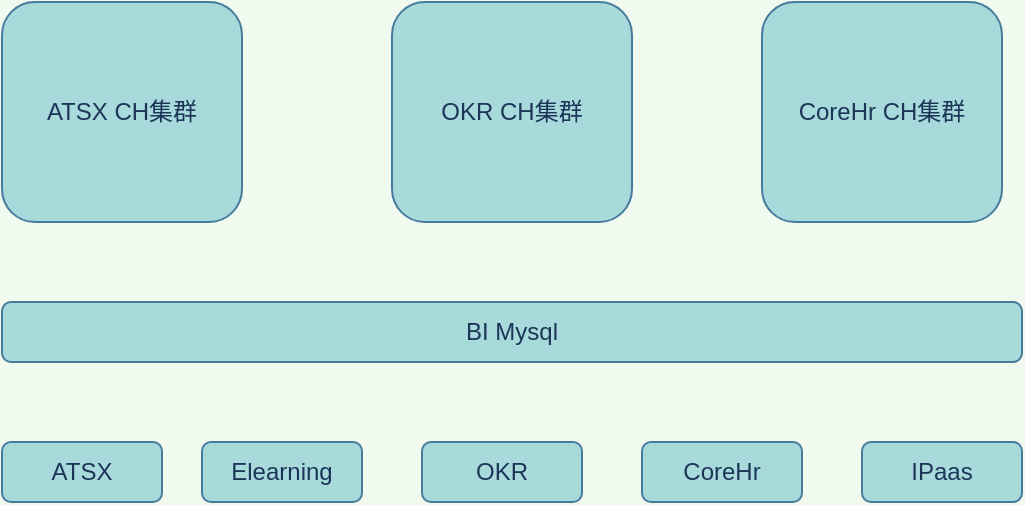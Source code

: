 <mxfile version="15.3.4" type="github">
  <diagram id="vIoO5Jf6p4e1B2wPpIrY" name="Page-1">
    <mxGraphModel dx="946" dy="646" grid="1" gridSize="10" guides="1" tooltips="1" connect="1" arrows="1" fold="1" page="1" pageScale="1" pageWidth="3300" pageHeight="4681" background="#F1FAEE" math="0" shadow="0">
      <root>
        <mxCell id="0" />
        <mxCell id="1" parent="0" />
        <mxCell id="npIwkMfpUMfoGZDDESw5-1" value="ATSX" style="rounded=1;whiteSpace=wrap;html=1;hachureGap=4;pointerEvents=0;fillColor=#A8DADC;strokeColor=#457B9D;fontColor=#1D3557;" vertex="1" parent="1">
          <mxGeometry x="150" y="390" width="80" height="30" as="geometry" />
        </mxCell>
        <mxCell id="npIwkMfpUMfoGZDDESw5-2" value="Elearning" style="rounded=1;whiteSpace=wrap;html=1;hachureGap=4;pointerEvents=0;fillColor=#A8DADC;strokeColor=#457B9D;fontColor=#1D3557;" vertex="1" parent="1">
          <mxGeometry x="250" y="390" width="80" height="30" as="geometry" />
        </mxCell>
        <mxCell id="npIwkMfpUMfoGZDDESw5-3" value="OKR" style="rounded=1;whiteSpace=wrap;html=1;hachureGap=4;pointerEvents=0;fillColor=#A8DADC;strokeColor=#457B9D;fontColor=#1D3557;" vertex="1" parent="1">
          <mxGeometry x="360" y="390" width="80" height="30" as="geometry" />
        </mxCell>
        <mxCell id="npIwkMfpUMfoGZDDESw5-4" value="CoreHr" style="rounded=1;whiteSpace=wrap;html=1;hachureGap=4;pointerEvents=0;fillColor=#A8DADC;strokeColor=#457B9D;fontColor=#1D3557;" vertex="1" parent="1">
          <mxGeometry x="470" y="390" width="80" height="30" as="geometry" />
        </mxCell>
        <mxCell id="npIwkMfpUMfoGZDDESw5-5" value="IPaas" style="rounded=1;whiteSpace=wrap;html=1;hachureGap=4;pointerEvents=0;fillColor=#A8DADC;strokeColor=#457B9D;fontColor=#1D3557;" vertex="1" parent="1">
          <mxGeometry x="580" y="390" width="80" height="30" as="geometry" />
        </mxCell>
        <mxCell id="npIwkMfpUMfoGZDDESw5-6" value="BI Mysql" style="rounded=1;whiteSpace=wrap;html=1;hachureGap=4;pointerEvents=0;fillColor=#A8DADC;strokeColor=#457B9D;fontColor=#1D3557;" vertex="1" parent="1">
          <mxGeometry x="150" y="320" width="510" height="30" as="geometry" />
        </mxCell>
        <mxCell id="npIwkMfpUMfoGZDDESw5-7" value="ATSX CH集群" style="rounded=1;whiteSpace=wrap;html=1;sketch=0;hachureGap=4;pointerEvents=0;fontColor=#1D3557;strokeColor=#457B9D;fillColor=#A8DADC;" vertex="1" parent="1">
          <mxGeometry x="150" y="170" width="120" height="110" as="geometry" />
        </mxCell>
        <mxCell id="npIwkMfpUMfoGZDDESw5-8" value="OKR CH集群" style="rounded=1;whiteSpace=wrap;html=1;sketch=0;hachureGap=4;pointerEvents=0;fontColor=#1D3557;strokeColor=#457B9D;fillColor=#A8DADC;" vertex="1" parent="1">
          <mxGeometry x="345" y="170" width="120" height="110" as="geometry" />
        </mxCell>
        <mxCell id="npIwkMfpUMfoGZDDESw5-9" value="CoreHr CH集群" style="rounded=1;whiteSpace=wrap;html=1;sketch=0;hachureGap=4;pointerEvents=0;fontColor=#1D3557;strokeColor=#457B9D;fillColor=#A8DADC;" vertex="1" parent="1">
          <mxGeometry x="530" y="170" width="120" height="110" as="geometry" />
        </mxCell>
      </root>
    </mxGraphModel>
  </diagram>
</mxfile>
